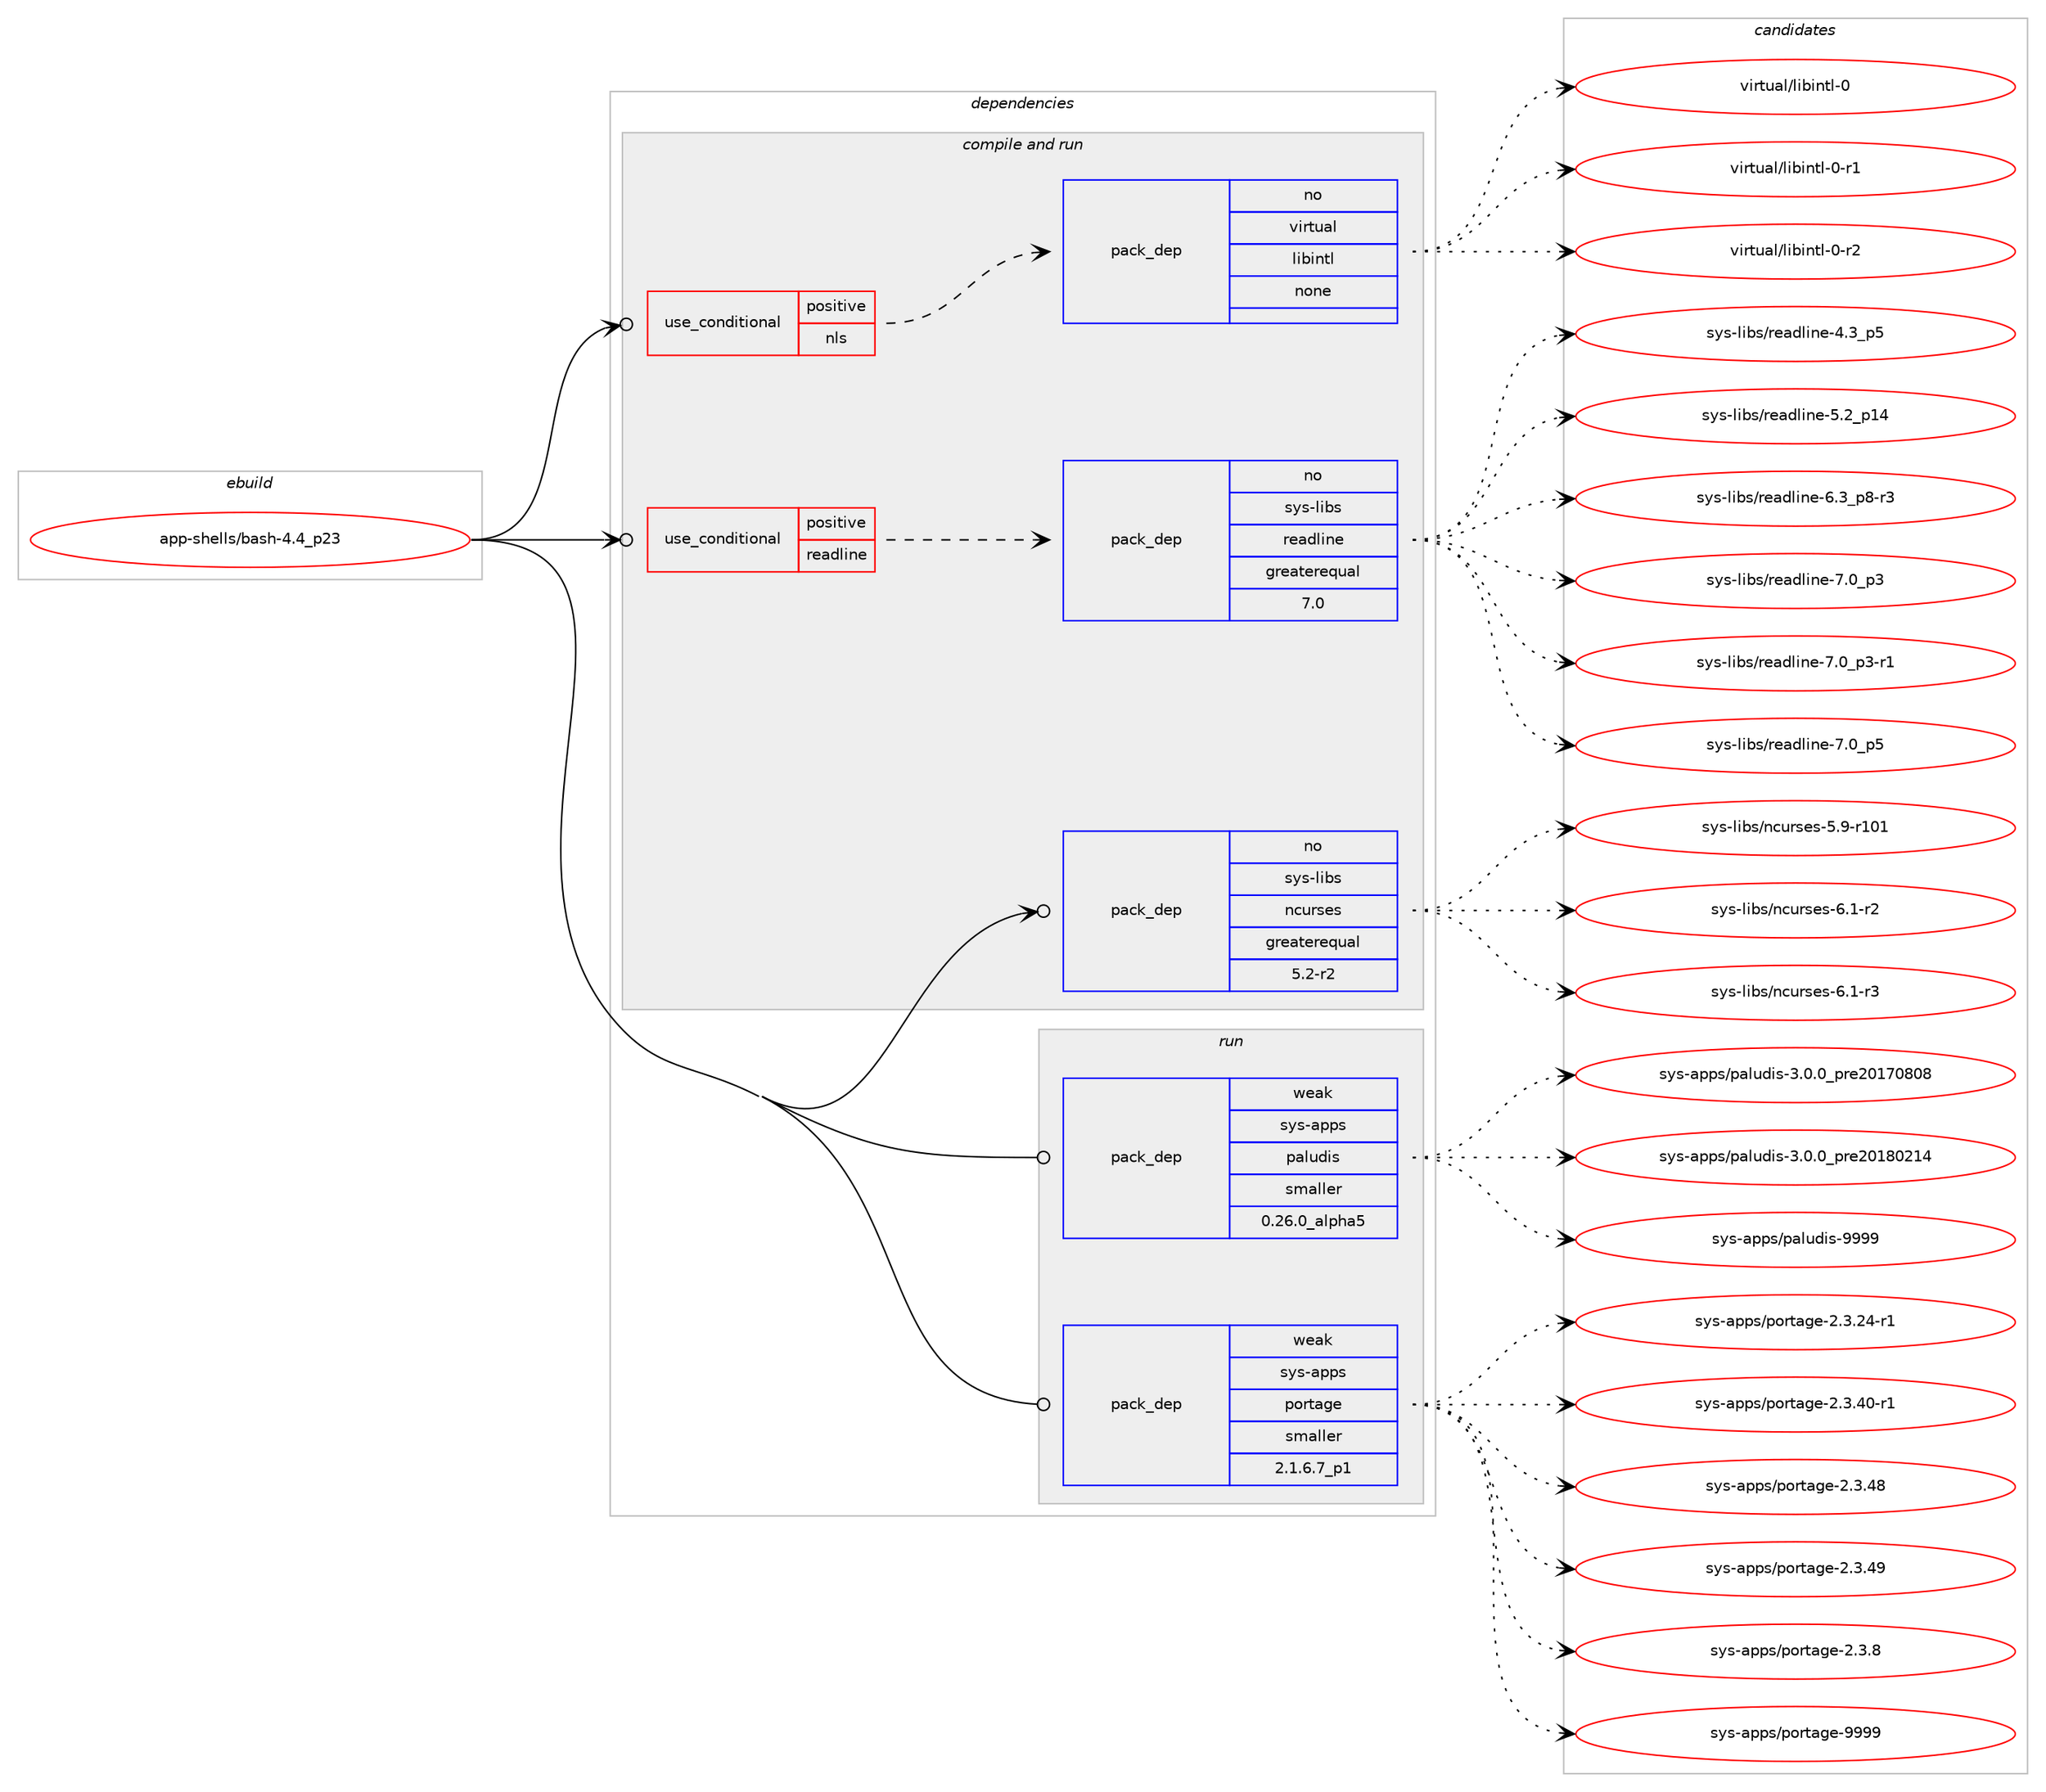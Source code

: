 digraph prolog {

# *************
# Graph options
# *************

newrank=true;
concentrate=true;
compound=true;
graph [rankdir=LR,fontname=Helvetica,fontsize=10,ranksep=1.5];#, ranksep=2.5, nodesep=0.2];
edge  [arrowhead=vee];
node  [fontname=Helvetica,fontsize=10];

# **********
# The ebuild
# **********

subgraph cluster_leftcol {
color=gray;
rank=same;
label=<<i>ebuild</i>>;
id [label="app-shells/bash-4.4_p23", color=red, width=4, href="../app-shells/bash-4.4_p23.svg"];
}

# ****************
# The dependencies
# ****************

subgraph cluster_midcol {
color=gray;
label=<<i>dependencies</i>>;
subgraph cluster_compile {
fillcolor="#eeeeee";
style=filled;
label=<<i>compile</i>>;
}
subgraph cluster_compileandrun {
fillcolor="#eeeeee";
style=filled;
label=<<i>compile and run</i>>;
subgraph cond234 {
dependency1014 [label=<<TABLE BORDER="0" CELLBORDER="1" CELLSPACING="0" CELLPADDING="4"><TR><TD ROWSPAN="3" CELLPADDING="10">use_conditional</TD></TR><TR><TD>positive</TD></TR><TR><TD>nls</TD></TR></TABLE>>, shape=none, color=red];
subgraph pack752 {
dependency1015 [label=<<TABLE BORDER="0" CELLBORDER="1" CELLSPACING="0" CELLPADDING="4" WIDTH="220"><TR><TD ROWSPAN="6" CELLPADDING="30">pack_dep</TD></TR><TR><TD WIDTH="110">no</TD></TR><TR><TD>virtual</TD></TR><TR><TD>libintl</TD></TR><TR><TD>none</TD></TR><TR><TD></TD></TR></TABLE>>, shape=none, color=blue];
}
dependency1014:e -> dependency1015:w [weight=20,style="dashed",arrowhead="vee"];
}
id:e -> dependency1014:w [weight=20,style="solid",arrowhead="odotvee"];
subgraph cond235 {
dependency1016 [label=<<TABLE BORDER="0" CELLBORDER="1" CELLSPACING="0" CELLPADDING="4"><TR><TD ROWSPAN="3" CELLPADDING="10">use_conditional</TD></TR><TR><TD>positive</TD></TR><TR><TD>readline</TD></TR></TABLE>>, shape=none, color=red];
subgraph pack753 {
dependency1017 [label=<<TABLE BORDER="0" CELLBORDER="1" CELLSPACING="0" CELLPADDING="4" WIDTH="220"><TR><TD ROWSPAN="6" CELLPADDING="30">pack_dep</TD></TR><TR><TD WIDTH="110">no</TD></TR><TR><TD>sys-libs</TD></TR><TR><TD>readline</TD></TR><TR><TD>greaterequal</TD></TR><TR><TD>7.0</TD></TR></TABLE>>, shape=none, color=blue];
}
dependency1016:e -> dependency1017:w [weight=20,style="dashed",arrowhead="vee"];
}
id:e -> dependency1016:w [weight=20,style="solid",arrowhead="odotvee"];
subgraph pack754 {
dependency1018 [label=<<TABLE BORDER="0" CELLBORDER="1" CELLSPACING="0" CELLPADDING="4" WIDTH="220"><TR><TD ROWSPAN="6" CELLPADDING="30">pack_dep</TD></TR><TR><TD WIDTH="110">no</TD></TR><TR><TD>sys-libs</TD></TR><TR><TD>ncurses</TD></TR><TR><TD>greaterequal</TD></TR><TR><TD>5.2-r2</TD></TR></TABLE>>, shape=none, color=blue];
}
id:e -> dependency1018:w [weight=20,style="solid",arrowhead="odotvee"];
}
subgraph cluster_run {
fillcolor="#eeeeee";
style=filled;
label=<<i>run</i>>;
subgraph pack755 {
dependency1019 [label=<<TABLE BORDER="0" CELLBORDER="1" CELLSPACING="0" CELLPADDING="4" WIDTH="220"><TR><TD ROWSPAN="6" CELLPADDING="30">pack_dep</TD></TR><TR><TD WIDTH="110">weak</TD></TR><TR><TD>sys-apps</TD></TR><TR><TD>paludis</TD></TR><TR><TD>smaller</TD></TR><TR><TD>0.26.0_alpha5</TD></TR></TABLE>>, shape=none, color=blue];
}
id:e -> dependency1019:w [weight=20,style="solid",arrowhead="odot"];
subgraph pack756 {
dependency1020 [label=<<TABLE BORDER="0" CELLBORDER="1" CELLSPACING="0" CELLPADDING="4" WIDTH="220"><TR><TD ROWSPAN="6" CELLPADDING="30">pack_dep</TD></TR><TR><TD WIDTH="110">weak</TD></TR><TR><TD>sys-apps</TD></TR><TR><TD>portage</TD></TR><TR><TD>smaller</TD></TR><TR><TD>2.1.6.7_p1</TD></TR></TABLE>>, shape=none, color=blue];
}
id:e -> dependency1020:w [weight=20,style="solid",arrowhead="odot"];
}
}

# **************
# The candidates
# **************

subgraph cluster_choices {
rank=same;
color=gray;
label=<<i>candidates</i>>;

subgraph choice752 {
color=black;
nodesep=1;
choice1181051141161179710847108105981051101161084548 [label="virtual/libintl-0", color=red, width=4,href="../virtual/libintl-0.svg"];
choice11810511411611797108471081059810511011610845484511449 [label="virtual/libintl-0-r1", color=red, width=4,href="../virtual/libintl-0-r1.svg"];
choice11810511411611797108471081059810511011610845484511450 [label="virtual/libintl-0-r2", color=red, width=4,href="../virtual/libintl-0-r2.svg"];
dependency1015:e -> choice1181051141161179710847108105981051101161084548:w [style=dotted,weight="100"];
dependency1015:e -> choice11810511411611797108471081059810511011610845484511449:w [style=dotted,weight="100"];
dependency1015:e -> choice11810511411611797108471081059810511011610845484511450:w [style=dotted,weight="100"];
}
subgraph choice753 {
color=black;
nodesep=1;
choice11512111545108105981154711410197100108105110101455246519511253 [label="sys-libs/readline-4.3_p5", color=red, width=4,href="../sys-libs/readline-4.3_p5.svg"];
choice1151211154510810598115471141019710010810511010145534650951124952 [label="sys-libs/readline-5.2_p14", color=red, width=4,href="../sys-libs/readline-5.2_p14.svg"];
choice115121115451081059811547114101971001081051101014554465195112564511451 [label="sys-libs/readline-6.3_p8-r3", color=red, width=4,href="../sys-libs/readline-6.3_p8-r3.svg"];
choice11512111545108105981154711410197100108105110101455546489511251 [label="sys-libs/readline-7.0_p3", color=red, width=4,href="../sys-libs/readline-7.0_p3.svg"];
choice115121115451081059811547114101971001081051101014555464895112514511449 [label="sys-libs/readline-7.0_p3-r1", color=red, width=4,href="../sys-libs/readline-7.0_p3-r1.svg"];
choice11512111545108105981154711410197100108105110101455546489511253 [label="sys-libs/readline-7.0_p5", color=red, width=4,href="../sys-libs/readline-7.0_p5.svg"];
dependency1017:e -> choice11512111545108105981154711410197100108105110101455246519511253:w [style=dotted,weight="100"];
dependency1017:e -> choice1151211154510810598115471141019710010810511010145534650951124952:w [style=dotted,weight="100"];
dependency1017:e -> choice115121115451081059811547114101971001081051101014554465195112564511451:w [style=dotted,weight="100"];
dependency1017:e -> choice11512111545108105981154711410197100108105110101455546489511251:w [style=dotted,weight="100"];
dependency1017:e -> choice115121115451081059811547114101971001081051101014555464895112514511449:w [style=dotted,weight="100"];
dependency1017:e -> choice11512111545108105981154711410197100108105110101455546489511253:w [style=dotted,weight="100"];
}
subgraph choice754 {
color=black;
nodesep=1;
choice115121115451081059811547110991171141151011154553465745114494849 [label="sys-libs/ncurses-5.9-r101", color=red, width=4,href="../sys-libs/ncurses-5.9-r101.svg"];
choice11512111545108105981154711099117114115101115455446494511450 [label="sys-libs/ncurses-6.1-r2", color=red, width=4,href="../sys-libs/ncurses-6.1-r2.svg"];
choice11512111545108105981154711099117114115101115455446494511451 [label="sys-libs/ncurses-6.1-r3", color=red, width=4,href="../sys-libs/ncurses-6.1-r3.svg"];
dependency1018:e -> choice115121115451081059811547110991171141151011154553465745114494849:w [style=dotted,weight="100"];
dependency1018:e -> choice11512111545108105981154711099117114115101115455446494511450:w [style=dotted,weight="100"];
dependency1018:e -> choice11512111545108105981154711099117114115101115455446494511451:w [style=dotted,weight="100"];
}
subgraph choice755 {
color=black;
nodesep=1;
choice11512111545971121121154711297108117100105115455146484648951121141015048495548564856 [label="sys-apps/paludis-3.0.0_pre20170808", color=red, width=4,href="../sys-apps/paludis-3.0.0_pre20170808.svg"];
choice11512111545971121121154711297108117100105115455146484648951121141015048495648504952 [label="sys-apps/paludis-3.0.0_pre20180214", color=red, width=4,href="../sys-apps/paludis-3.0.0_pre20180214.svg"];
choice115121115459711211211547112971081171001051154557575757 [label="sys-apps/paludis-9999", color=red, width=4,href="../sys-apps/paludis-9999.svg"];
dependency1019:e -> choice11512111545971121121154711297108117100105115455146484648951121141015048495548564856:w [style=dotted,weight="100"];
dependency1019:e -> choice11512111545971121121154711297108117100105115455146484648951121141015048495648504952:w [style=dotted,weight="100"];
dependency1019:e -> choice115121115459711211211547112971081171001051154557575757:w [style=dotted,weight="100"];
}
subgraph choice756 {
color=black;
nodesep=1;
choice11512111545971121121154711211111411697103101455046514650524511449 [label="sys-apps/portage-2.3.24-r1", color=red, width=4,href="../sys-apps/portage-2.3.24-r1.svg"];
choice11512111545971121121154711211111411697103101455046514652484511449 [label="sys-apps/portage-2.3.40-r1", color=red, width=4,href="../sys-apps/portage-2.3.40-r1.svg"];
choice1151211154597112112115471121111141169710310145504651465256 [label="sys-apps/portage-2.3.48", color=red, width=4,href="../sys-apps/portage-2.3.48.svg"];
choice1151211154597112112115471121111141169710310145504651465257 [label="sys-apps/portage-2.3.49", color=red, width=4,href="../sys-apps/portage-2.3.49.svg"];
choice11512111545971121121154711211111411697103101455046514656 [label="sys-apps/portage-2.3.8", color=red, width=4,href="../sys-apps/portage-2.3.8.svg"];
choice115121115459711211211547112111114116971031014557575757 [label="sys-apps/portage-9999", color=red, width=4,href="../sys-apps/portage-9999.svg"];
dependency1020:e -> choice11512111545971121121154711211111411697103101455046514650524511449:w [style=dotted,weight="100"];
dependency1020:e -> choice11512111545971121121154711211111411697103101455046514652484511449:w [style=dotted,weight="100"];
dependency1020:e -> choice1151211154597112112115471121111141169710310145504651465256:w [style=dotted,weight="100"];
dependency1020:e -> choice1151211154597112112115471121111141169710310145504651465257:w [style=dotted,weight="100"];
dependency1020:e -> choice11512111545971121121154711211111411697103101455046514656:w [style=dotted,weight="100"];
dependency1020:e -> choice115121115459711211211547112111114116971031014557575757:w [style=dotted,weight="100"];
}
}

}
